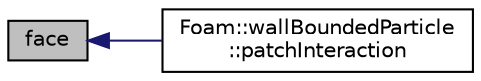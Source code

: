 digraph "face"
{
  bgcolor="transparent";
  edge [fontname="Helvetica",fontsize="10",labelfontname="Helvetica",labelfontsize="10"];
  node [fontname="Helvetica",fontsize="10",shape=record];
  rankdir="LR";
  Node1 [label="face",height=0.2,width=0.4,color="black", fillcolor="grey75", style="filled" fontcolor="black"];
  Node1 -> Node2 [dir="back",color="midnightblue",fontsize="10",style="solid",fontname="Helvetica"];
  Node2 [label="Foam::wallBoundedParticle\l::patchInteraction",height=0.2,width=0.4,color="black",URL="$classFoam_1_1wallBoundedParticle.html#a67c1029628951466f5ffd7568d87f6b8",tooltip="Do all patch interaction. "];
}
